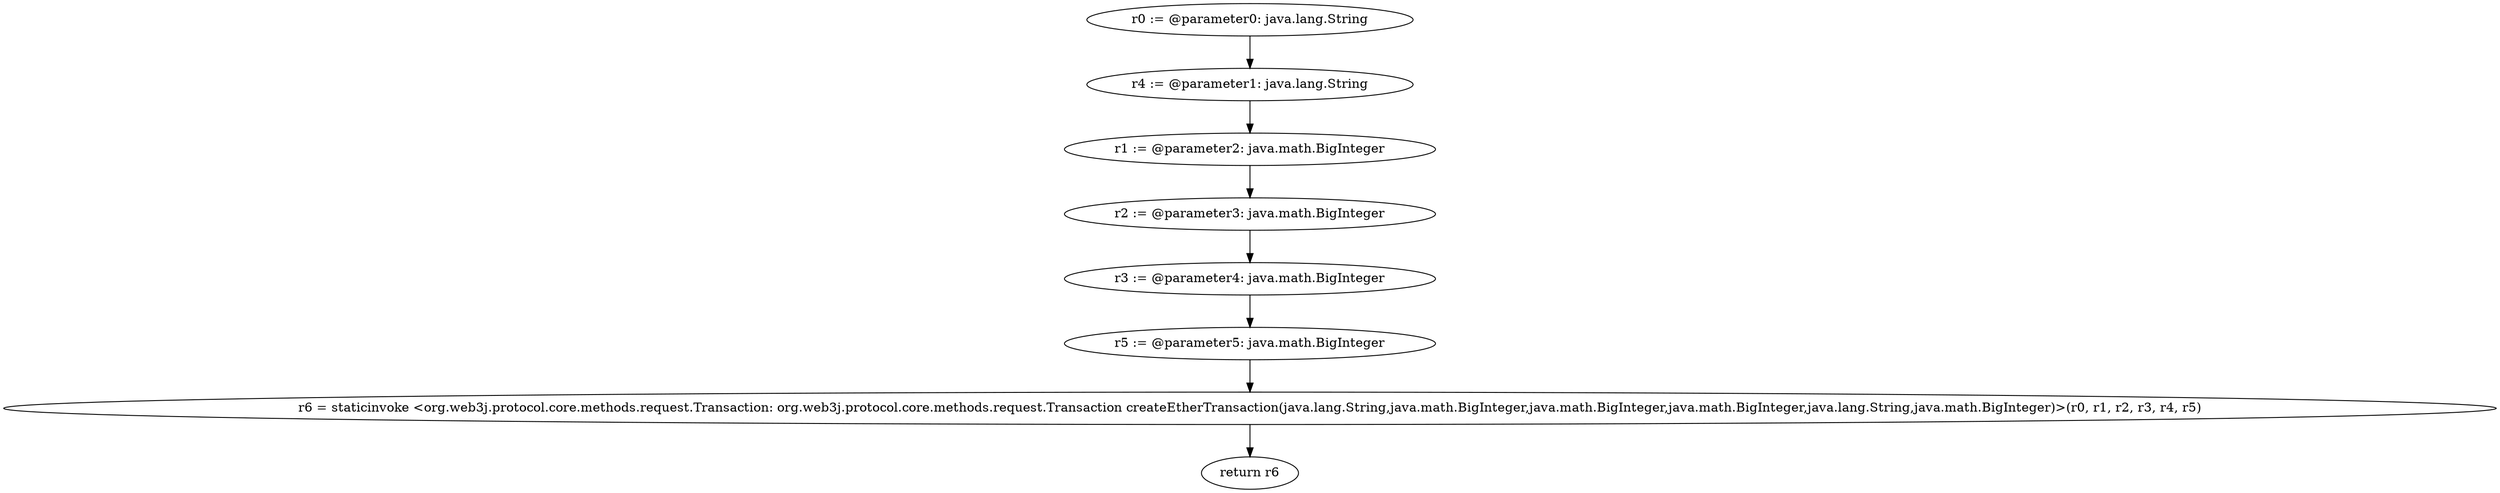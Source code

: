 digraph "unitGraph" {
    "r0 := @parameter0: java.lang.String"
    "r4 := @parameter1: java.lang.String"
    "r1 := @parameter2: java.math.BigInteger"
    "r2 := @parameter3: java.math.BigInteger"
    "r3 := @parameter4: java.math.BigInteger"
    "r5 := @parameter5: java.math.BigInteger"
    "r6 = staticinvoke <org.web3j.protocol.core.methods.request.Transaction: org.web3j.protocol.core.methods.request.Transaction createEtherTransaction(java.lang.String,java.math.BigInteger,java.math.BigInteger,java.math.BigInteger,java.lang.String,java.math.BigInteger)>(r0, r1, r2, r3, r4, r5)"
    "return r6"
    "r0 := @parameter0: java.lang.String"->"r4 := @parameter1: java.lang.String";
    "r4 := @parameter1: java.lang.String"->"r1 := @parameter2: java.math.BigInteger";
    "r1 := @parameter2: java.math.BigInteger"->"r2 := @parameter3: java.math.BigInteger";
    "r2 := @parameter3: java.math.BigInteger"->"r3 := @parameter4: java.math.BigInteger";
    "r3 := @parameter4: java.math.BigInteger"->"r5 := @parameter5: java.math.BigInteger";
    "r5 := @parameter5: java.math.BigInteger"->"r6 = staticinvoke <org.web3j.protocol.core.methods.request.Transaction: org.web3j.protocol.core.methods.request.Transaction createEtherTransaction(java.lang.String,java.math.BigInteger,java.math.BigInteger,java.math.BigInteger,java.lang.String,java.math.BigInteger)>(r0, r1, r2, r3, r4, r5)";
    "r6 = staticinvoke <org.web3j.protocol.core.methods.request.Transaction: org.web3j.protocol.core.methods.request.Transaction createEtherTransaction(java.lang.String,java.math.BigInteger,java.math.BigInteger,java.math.BigInteger,java.lang.String,java.math.BigInteger)>(r0, r1, r2, r3, r4, r5)"->"return r6";
}
